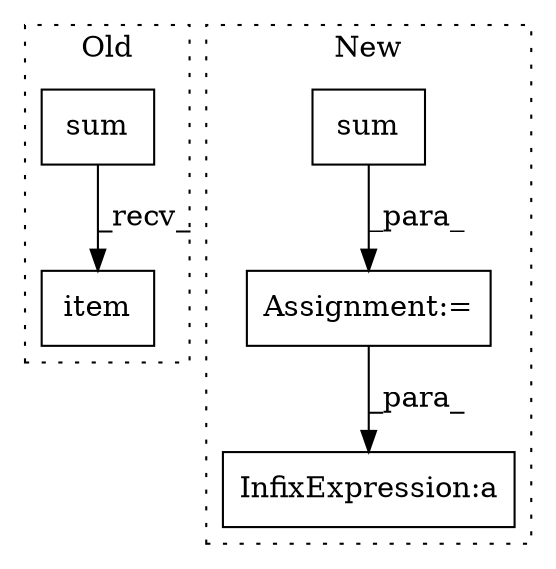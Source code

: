 digraph G {
subgraph cluster0 {
1 [label="item" a="32" s="2294" l="6" shape="box"];
4 [label="sum" a="32" s="2288" l="5" shape="box"];
label = "Old";
style="dotted";
}
subgraph cluster1 {
2 [label="sum" a="32" s="3228,3244" l="4,1" shape="box"];
3 [label="Assignment:=" a="7" s="3222" l="1" shape="box"];
5 [label="InfixExpression:a" a="27" s="3297" l="3" shape="box"];
label = "New";
style="dotted";
}
2 -> 3 [label="_para_"];
3 -> 5 [label="_para_"];
4 -> 1 [label="_recv_"];
}